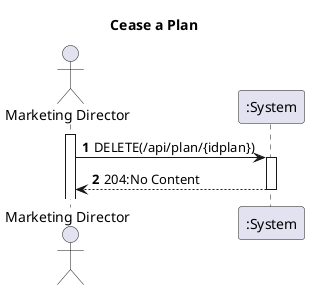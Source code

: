 @startuml
'https://plantuml.com/sequence-diagram

title Cease a Plan

autoactivate on
autonumber

actor "Marketing Director" as MarketingDirector
participant ":System" as System

activate MarketingDirector

MarketingDirector -> System: DELETE(/api/plan/{idplan})
System --> MarketingDirector: 204:No Content

@enduml